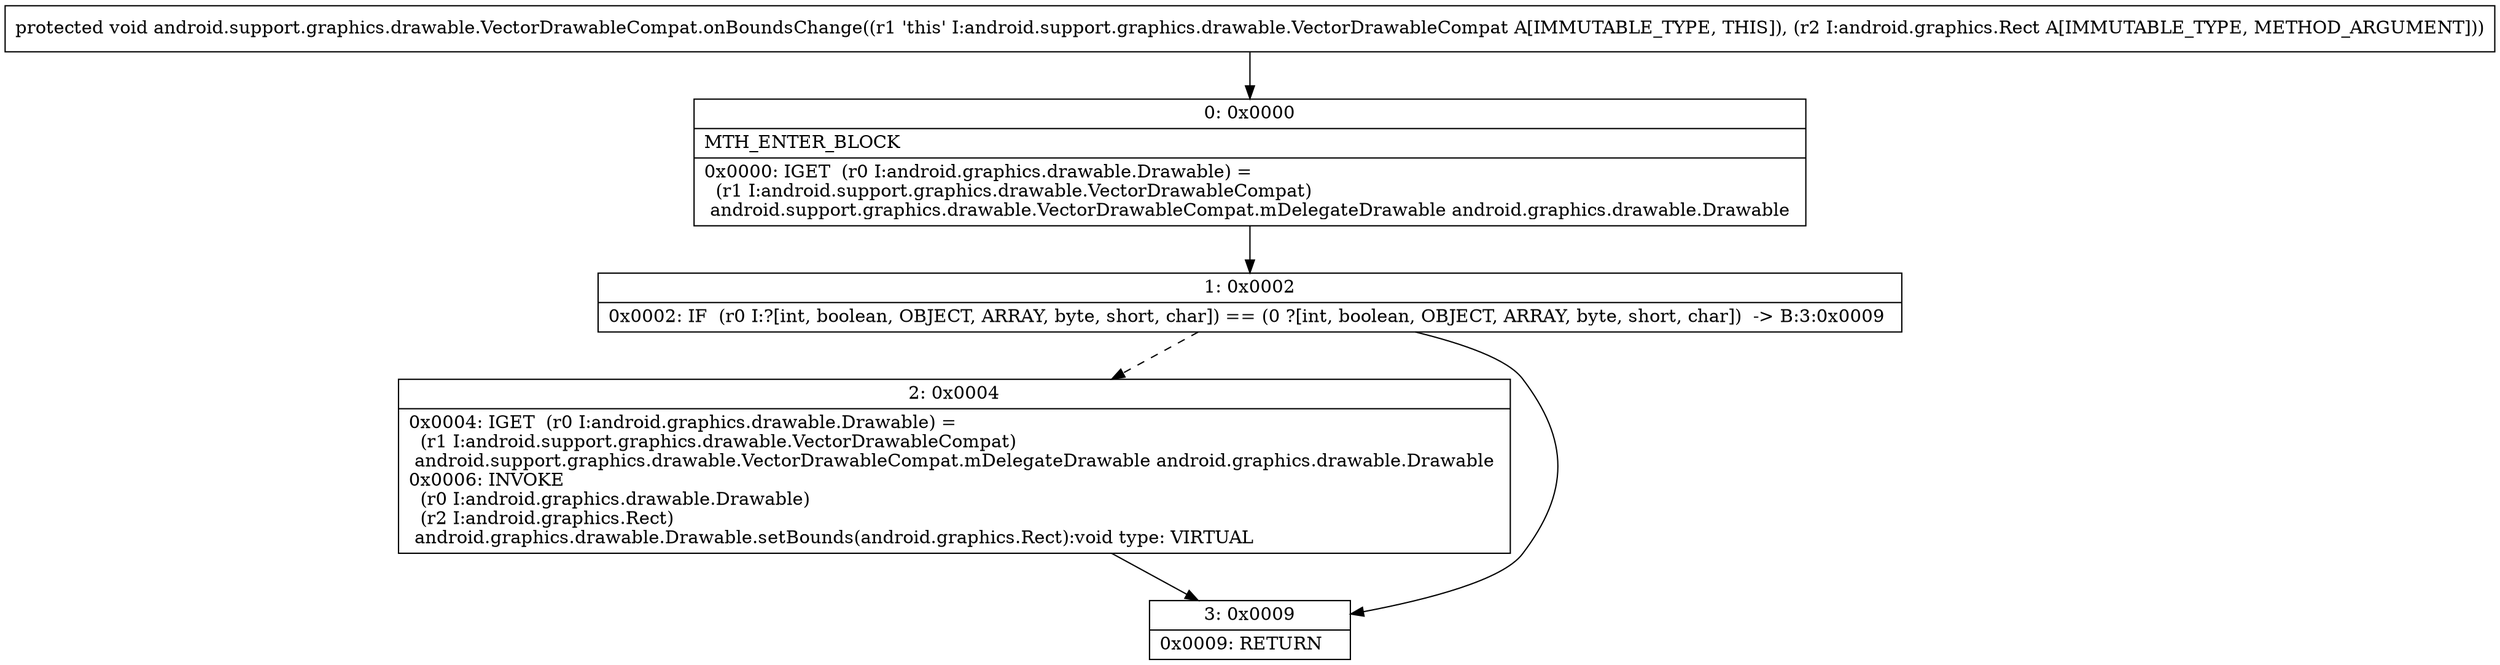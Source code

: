 digraph "CFG forandroid.support.graphics.drawable.VectorDrawableCompat.onBoundsChange(Landroid\/graphics\/Rect;)V" {
Node_0 [shape=record,label="{0\:\ 0x0000|MTH_ENTER_BLOCK\l|0x0000: IGET  (r0 I:android.graphics.drawable.Drawable) = \l  (r1 I:android.support.graphics.drawable.VectorDrawableCompat)\l android.support.graphics.drawable.VectorDrawableCompat.mDelegateDrawable android.graphics.drawable.Drawable \l}"];
Node_1 [shape=record,label="{1\:\ 0x0002|0x0002: IF  (r0 I:?[int, boolean, OBJECT, ARRAY, byte, short, char]) == (0 ?[int, boolean, OBJECT, ARRAY, byte, short, char])  \-\> B:3:0x0009 \l}"];
Node_2 [shape=record,label="{2\:\ 0x0004|0x0004: IGET  (r0 I:android.graphics.drawable.Drawable) = \l  (r1 I:android.support.graphics.drawable.VectorDrawableCompat)\l android.support.graphics.drawable.VectorDrawableCompat.mDelegateDrawable android.graphics.drawable.Drawable \l0x0006: INVOKE  \l  (r0 I:android.graphics.drawable.Drawable)\l  (r2 I:android.graphics.Rect)\l android.graphics.drawable.Drawable.setBounds(android.graphics.Rect):void type: VIRTUAL \l}"];
Node_3 [shape=record,label="{3\:\ 0x0009|0x0009: RETURN   \l}"];
MethodNode[shape=record,label="{protected void android.support.graphics.drawable.VectorDrawableCompat.onBoundsChange((r1 'this' I:android.support.graphics.drawable.VectorDrawableCompat A[IMMUTABLE_TYPE, THIS]), (r2 I:android.graphics.Rect A[IMMUTABLE_TYPE, METHOD_ARGUMENT])) }"];
MethodNode -> Node_0;
Node_0 -> Node_1;
Node_1 -> Node_2[style=dashed];
Node_1 -> Node_3;
Node_2 -> Node_3;
}


